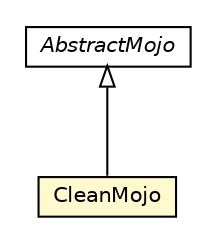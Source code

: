 #!/usr/local/bin/dot
#
# Class diagram 
# Generated by UMLGraph version R5_6-24-gf6e263 (http://www.umlgraph.org/)
#

digraph G {
	edge [fontname="Helvetica",fontsize=10,labelfontname="Helvetica",labelfontsize=10];
	node [fontname="Helvetica",fontsize=10,shape=plaintext];
	nodesep=0.25;
	ranksep=0.5;
	// net.trajano.mojo.cleanpom.CleanMojo
	c6 [label=<<table title="net.trajano.mojo.cleanpom.CleanMojo" border="0" cellborder="1" cellspacing="0" cellpadding="2" port="p" bgcolor="lemonChiffon" href="./CleanMojo.html">
		<tr><td><table border="0" cellspacing="0" cellpadding="1">
<tr><td align="center" balign="center"> CleanMojo </td></tr>
		</table></td></tr>
		</table>>, URL="./CleanMojo.html", fontname="Helvetica", fontcolor="black", fontsize=10.0];
	//net.trajano.mojo.cleanpom.CleanMojo extends org.apache.maven.plugin.AbstractMojo
	c9:p -> c6:p [dir=back,arrowtail=empty];
	// org.apache.maven.plugin.AbstractMojo
	c9 [label=<<table title="org.apache.maven.plugin.AbstractMojo" border="0" cellborder="1" cellspacing="0" cellpadding="2" port="p" href="http://java.sun.com/j2se/1.4.2/docs/api/org/apache/maven/plugin/AbstractMojo.html">
		<tr><td><table border="0" cellspacing="0" cellpadding="1">
<tr><td align="center" balign="center"><font face="Helvetica-Oblique"> AbstractMojo </font></td></tr>
		</table></td></tr>
		</table>>, URL="http://java.sun.com/j2se/1.4.2/docs/api/org/apache/maven/plugin/AbstractMojo.html", fontname="Helvetica", fontcolor="black", fontsize=10.0];
}

